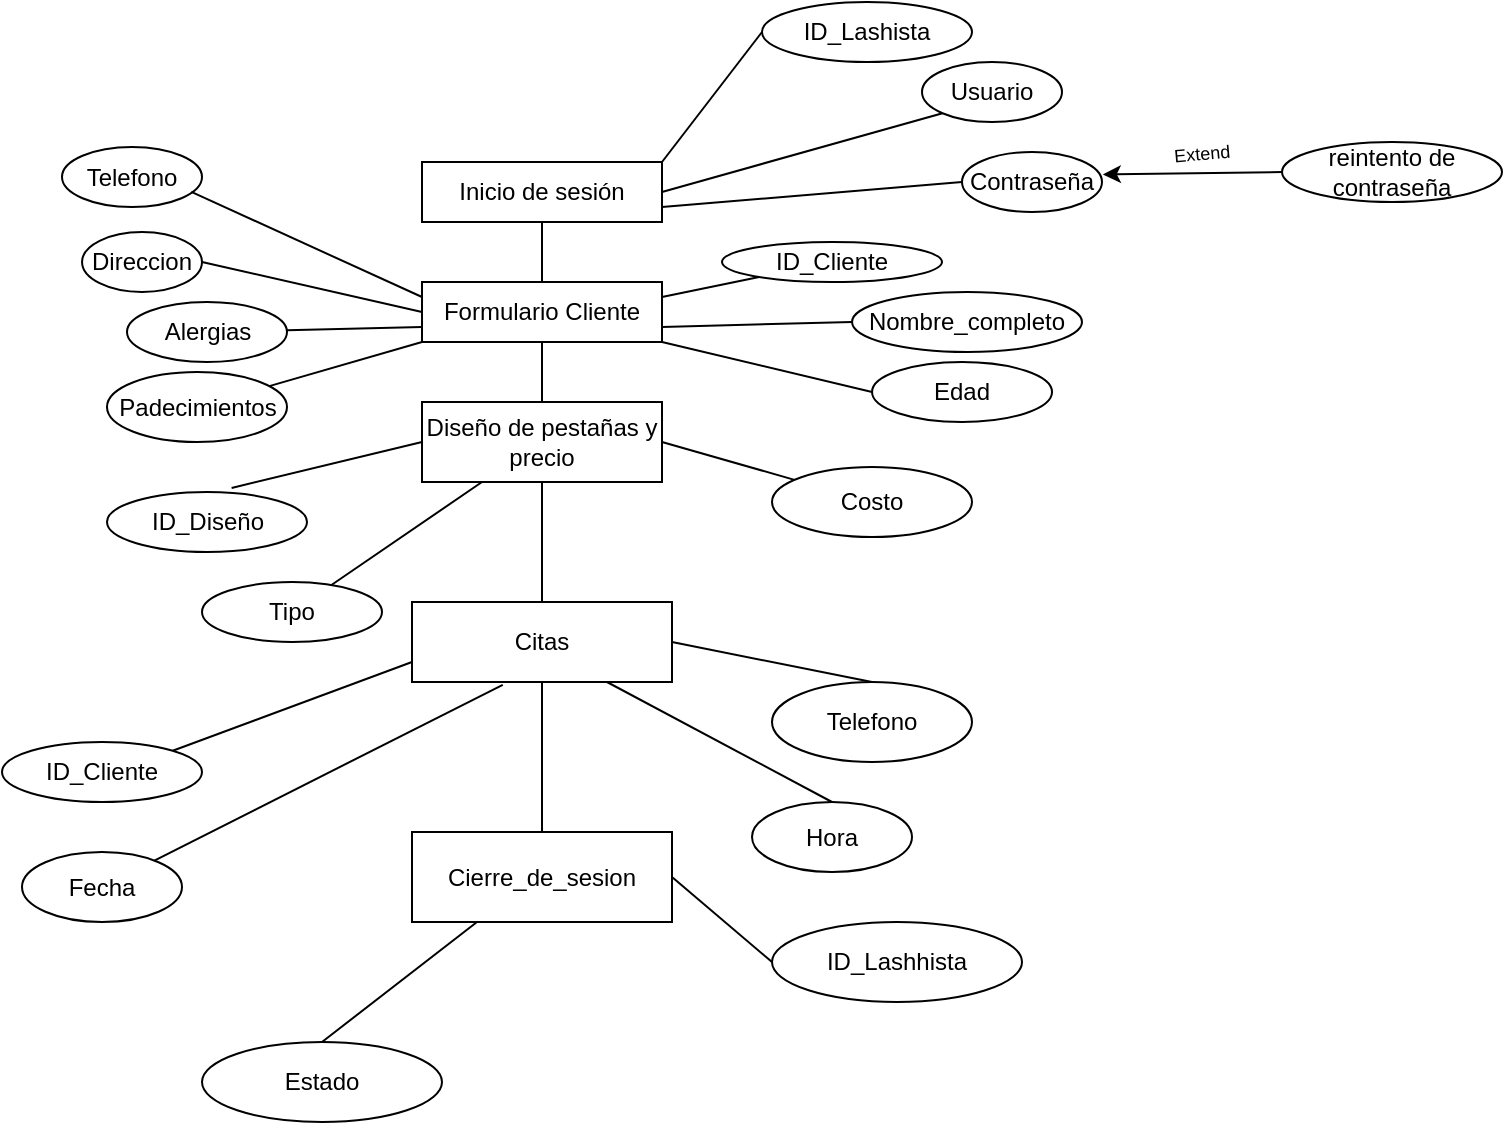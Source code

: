 <mxfile version="24.4.0" type="google">
  <diagram name="Page-1" id="ylj5hwpVgLErkXvnG4pp">
    <mxGraphModel grid="1" page="1" gridSize="10" guides="1" tooltips="1" connect="1" arrows="1" fold="1" pageScale="1" pageWidth="850" pageHeight="1100" math="0" shadow="0">
      <root>
        <mxCell id="0" />
        <mxCell id="1" parent="0" />
        <mxCell id="eLQsRvn9i9R8ugrclSOC-23" value="Inicio de sesión" style="rounded=0;whiteSpace=wrap;html=1;" vertex="1" parent="1">
          <mxGeometry x="340" y="150" width="120" height="30" as="geometry" />
        </mxCell>
        <mxCell id="eLQsRvn9i9R8ugrclSOC-27" value="" style="endArrow=none;html=1;rounded=0;entryX=1;entryY=0.75;entryDx=0;entryDy=0;exitX=0;exitY=0.5;exitDx=0;exitDy=0;" edge="1" parent="1" source="eLQsRvn9i9R8ugrclSOC-28" target="eLQsRvn9i9R8ugrclSOC-23">
          <mxGeometry width="50" height="50" relative="1" as="geometry">
            <mxPoint x="580" y="170" as="sourcePoint" />
            <mxPoint x="450" y="170" as="targetPoint" />
            <Array as="points" />
          </mxGeometry>
        </mxCell>
        <mxCell id="eLQsRvn9i9R8ugrclSOC-28" value="Contraseña" style="ellipse;whiteSpace=wrap;html=1;" vertex="1" parent="1">
          <mxGeometry x="610" y="145" width="70" height="30" as="geometry" />
        </mxCell>
        <mxCell id="eLQsRvn9i9R8ugrclSOC-30" value="reintento de contraseña" style="ellipse;whiteSpace=wrap;html=1;" vertex="1" parent="1">
          <mxGeometry x="770" y="140" width="110" height="30" as="geometry" />
        </mxCell>
        <mxCell id="eLQsRvn9i9R8ugrclSOC-31" value="&lt;font style=&quot;font-size: 9px;&quot;&gt;Extend&lt;/font&gt;" style="text;html=1;align=center;verticalAlign=middle;whiteSpace=wrap;rounded=0;rotation=-5;" vertex="1" parent="1">
          <mxGeometry x="700" y="130" width="60" height="30" as="geometry" />
        </mxCell>
        <mxCell id="eLQsRvn9i9R8ugrclSOC-32" value="" style="endArrow=classic;html=1;rounded=0;exitX=0;exitY=0.5;exitDx=0;exitDy=0;entryX=1.006;entryY=0.373;entryDx=0;entryDy=0;entryPerimeter=0;" edge="1" parent="1" source="eLQsRvn9i9R8ugrclSOC-30" target="eLQsRvn9i9R8ugrclSOC-28">
          <mxGeometry width="50" height="50" relative="1" as="geometry">
            <mxPoint x="700" y="160" as="sourcePoint" />
            <mxPoint x="500" y="170" as="targetPoint" />
          </mxGeometry>
        </mxCell>
        <mxCell id="eLQsRvn9i9R8ugrclSOC-33" value="" style="endArrow=none;html=1;rounded=0;entryX=0.5;entryY=1;entryDx=0;entryDy=0;" edge="1" parent="1" target="eLQsRvn9i9R8ugrclSOC-23">
          <mxGeometry width="50" height="50" relative="1" as="geometry">
            <mxPoint x="400" y="210" as="sourcePoint" />
            <mxPoint x="500" y="170" as="targetPoint" />
          </mxGeometry>
        </mxCell>
        <mxCell id="eLQsRvn9i9R8ugrclSOC-35" value="Formulario Cliente" style="rounded=0;whiteSpace=wrap;html=1;" vertex="1" parent="1">
          <mxGeometry x="340" y="210" width="120" height="30" as="geometry" />
        </mxCell>
        <mxCell id="eLQsRvn9i9R8ugrclSOC-36" value="" style="endArrow=none;html=1;rounded=0;exitX=1;exitY=0.25;exitDx=0;exitDy=0;" edge="1" parent="1" source="eLQsRvn9i9R8ugrclSOC-35" target="eLQsRvn9i9R8ugrclSOC-37">
          <mxGeometry width="50" height="50" relative="1" as="geometry">
            <mxPoint x="450" y="220" as="sourcePoint" />
            <mxPoint x="510" y="210" as="targetPoint" />
          </mxGeometry>
        </mxCell>
        <mxCell id="eLQsRvn9i9R8ugrclSOC-37" value="ID_Cliente" style="ellipse;whiteSpace=wrap;html=1;" vertex="1" parent="1">
          <mxGeometry x="490" y="190" width="110" height="20" as="geometry" />
        </mxCell>
        <mxCell id="eLQsRvn9i9R8ugrclSOC-41" value="" style="endArrow=none;html=1;rounded=0;exitX=1;exitY=0.75;exitDx=0;exitDy=0;entryX=0;entryY=0.5;entryDx=0;entryDy=0;" edge="1" parent="1" source="eLQsRvn9i9R8ugrclSOC-35" target="eLQsRvn9i9R8ugrclSOC-49">
          <mxGeometry width="50" height="50" relative="1" as="geometry">
            <mxPoint x="560" y="280" as="sourcePoint" />
            <mxPoint x="611.84" y="220.95" as="targetPoint" />
          </mxGeometry>
        </mxCell>
        <mxCell id="eLQsRvn9i9R8ugrclSOC-48" value="Direccion" style="ellipse;whiteSpace=wrap;html=1;" vertex="1" parent="1">
          <mxGeometry x="170.02" y="185" width="59.98" height="30" as="geometry" />
        </mxCell>
        <mxCell id="eLQsRvn9i9R8ugrclSOC-49" value="Nombre_completo" style="ellipse;whiteSpace=wrap;html=1;" vertex="1" parent="1">
          <mxGeometry x="555.02" y="215" width="114.98" height="30" as="geometry" />
        </mxCell>
        <mxCell id="eLQsRvn9i9R8ugrclSOC-53" value="" style="endArrow=none;html=1;rounded=0;entryX=0.5;entryY=1;entryDx=0;entryDy=0;" edge="1" parent="1" target="eLQsRvn9i9R8ugrclSOC-35">
          <mxGeometry width="50" height="50" relative="1" as="geometry">
            <mxPoint x="400" y="270" as="sourcePoint" />
            <mxPoint x="500" y="300" as="targetPoint" />
          </mxGeometry>
        </mxCell>
        <mxCell id="eLQsRvn9i9R8ugrclSOC-55" value="" style="endArrow=none;html=1;rounded=0;entryX=0;entryY=1;entryDx=0;entryDy=0;" edge="1" parent="1" target="eLQsRvn9i9R8ugrclSOC-35" source="eLQsRvn9i9R8ugrclSOC-70">
          <mxGeometry width="50" height="50" relative="1" as="geometry">
            <mxPoint x="272.379" y="312.567" as="sourcePoint" />
            <mxPoint x="500" y="180" as="targetPoint" />
          </mxGeometry>
        </mxCell>
        <mxCell id="eLQsRvn9i9R8ugrclSOC-59" value="" style="endArrow=none;html=1;rounded=0;entryX=0;entryY=0.5;entryDx=0;entryDy=0;exitX=1;exitY=0.5;exitDx=0;exitDy=0;" edge="1" parent="1" source="eLQsRvn9i9R8ugrclSOC-48" target="eLQsRvn9i9R8ugrclSOC-35">
          <mxGeometry width="50" height="50" relative="1" as="geometry">
            <mxPoint x="240" y="220" as="sourcePoint" />
            <mxPoint x="330.02" y="215" as="targetPoint" />
            <Array as="points" />
          </mxGeometry>
        </mxCell>
        <mxCell id="eLQsRvn9i9R8ugrclSOC-60" value="Alergias" style="ellipse;whiteSpace=wrap;html=1;" vertex="1" parent="1">
          <mxGeometry x="192.5" y="220" width="80" height="30" as="geometry" />
        </mxCell>
        <mxCell id="eLQsRvn9i9R8ugrclSOC-61" value="" style="endArrow=none;html=1;rounded=0;entryX=0;entryY=0.75;entryDx=0;entryDy=0;" edge="1" parent="1" source="eLQsRvn9i9R8ugrclSOC-60" target="eLQsRvn9i9R8ugrclSOC-35">
          <mxGeometry width="50" height="50" relative="1" as="geometry">
            <mxPoint x="290" y="330" as="sourcePoint" />
            <mxPoint x="340" y="280" as="targetPoint" />
          </mxGeometry>
        </mxCell>
        <mxCell id="eLQsRvn9i9R8ugrclSOC-62" value="Telefono" style="ellipse;whiteSpace=wrap;html=1;" vertex="1" parent="1">
          <mxGeometry x="160" y="142.5" width="70" height="30" as="geometry" />
        </mxCell>
        <mxCell id="eLQsRvn9i9R8ugrclSOC-63" value="" style="endArrow=none;html=1;rounded=0;exitX=0;exitY=0.25;exitDx=0;exitDy=0;entryX=0.924;entryY=0.749;entryDx=0;entryDy=0;entryPerimeter=0;" edge="1" parent="1" source="eLQsRvn9i9R8ugrclSOC-35" target="eLQsRvn9i9R8ugrclSOC-62">
          <mxGeometry width="50" height="50" relative="1" as="geometry">
            <mxPoint x="160" y="260" as="sourcePoint" />
            <mxPoint x="210" y="210" as="targetPoint" />
          </mxGeometry>
        </mxCell>
        <mxCell id="eLQsRvn9i9R8ugrclSOC-70" value="Padecimientos" style="ellipse;whiteSpace=wrap;html=1;" vertex="1" parent="1">
          <mxGeometry x="182.5" y="255" width="90" height="35" as="geometry" />
        </mxCell>
        <mxCell id="eLQsRvn9i9R8ugrclSOC-82" value="Diseño de pestañas y precio" style="rounded=0;whiteSpace=wrap;html=1;" vertex="1" parent="1">
          <mxGeometry x="340" y="270" width="120" height="40" as="geometry" />
        </mxCell>
        <mxCell id="eLQsRvn9i9R8ugrclSOC-88" value="" style="endArrow=none;html=1;rounded=0;exitX=1;exitY=0.5;exitDx=0;exitDy=0;" edge="1" parent="1" target="eLQsRvn9i9R8ugrclSOC-89" source="eLQsRvn9i9R8ugrclSOC-82">
          <mxGeometry width="50" height="50" relative="1" as="geometry">
            <mxPoint x="350" y="370" as="sourcePoint" />
            <mxPoint x="590" y="310" as="targetPoint" />
            <Array as="points" />
          </mxGeometry>
        </mxCell>
        <mxCell id="eLQsRvn9i9R8ugrclSOC-89" value="Costo" style="ellipse;whiteSpace=wrap;html=1;" vertex="1" parent="1">
          <mxGeometry x="515" y="302.5" width="100" height="35" as="geometry" />
        </mxCell>
        <mxCell id="eLQsRvn9i9R8ugrclSOC-90" value="" style="endArrow=none;html=1;rounded=0;entryX=0;entryY=0.5;entryDx=0;entryDy=0;exitX=0.623;exitY=-0.067;exitDx=0;exitDy=0;exitPerimeter=0;" edge="1" parent="1" target="eLQsRvn9i9R8ugrclSOC-82" source="eLQsRvn9i9R8ugrclSOC-91">
          <mxGeometry width="50" height="50" relative="1" as="geometry">
            <mxPoint x="160" y="380" as="sourcePoint" />
            <mxPoint x="340" y="340" as="targetPoint" />
          </mxGeometry>
        </mxCell>
        <mxCell id="eLQsRvn9i9R8ugrclSOC-91" value="ID_Diseño" style="ellipse;whiteSpace=wrap;html=1;" vertex="1" parent="1">
          <mxGeometry x="182.5" y="315" width="100" height="30" as="geometry" />
        </mxCell>
        <mxCell id="eLQsRvn9i9R8ugrclSOC-92" value="Tipo" style="ellipse;whiteSpace=wrap;html=1;" vertex="1" parent="1">
          <mxGeometry x="230" y="360" width="90" height="30" as="geometry" />
        </mxCell>
        <mxCell id="eLQsRvn9i9R8ugrclSOC-93" value="" style="endArrow=none;html=1;rounded=0;entryX=0.25;entryY=1;entryDx=0;entryDy=0;" edge="1" parent="1" source="eLQsRvn9i9R8ugrclSOC-92" target="eLQsRvn9i9R8ugrclSOC-82">
          <mxGeometry width="50" height="50" relative="1" as="geometry">
            <mxPoint x="580" y="420" as="sourcePoint" />
            <mxPoint x="630" y="370" as="targetPoint" />
          </mxGeometry>
        </mxCell>
        <mxCell id="eLQsRvn9i9R8ugrclSOC-95" value="Citas" style="rounded=0;whiteSpace=wrap;html=1;" vertex="1" parent="1">
          <mxGeometry x="335" y="370" width="130" height="40" as="geometry" />
        </mxCell>
        <mxCell id="eLQsRvn9i9R8ugrclSOC-98" value="" style="endArrow=none;html=1;rounded=0;entryX=0.5;entryY=0;entryDx=0;entryDy=0;exitX=1;exitY=0.5;exitDx=0;exitDy=0;" edge="1" parent="1" source="eLQsRvn9i9R8ugrclSOC-95" target="eLQsRvn9i9R8ugrclSOC-99">
          <mxGeometry width="50" height="50" relative="1" as="geometry">
            <mxPoint x="800" y="320" as="sourcePoint" />
            <mxPoint x="930" y="320" as="targetPoint" />
            <Array as="points" />
          </mxGeometry>
        </mxCell>
        <mxCell id="eLQsRvn9i9R8ugrclSOC-99" value="Telefono" style="ellipse;whiteSpace=wrap;html=1;" vertex="1" parent="1">
          <mxGeometry x="515" y="410" width="100" height="40" as="geometry" />
        </mxCell>
        <mxCell id="eLQsRvn9i9R8ugrclSOC-101" value="" style="endArrow=none;html=1;rounded=0;exitX=0.5;exitY=0;exitDx=0;exitDy=0;entryX=0.75;entryY=1;entryDx=0;entryDy=0;" edge="1" parent="1" source="eLQsRvn9i9R8ugrclSOC-103" target="eLQsRvn9i9R8ugrclSOC-95">
          <mxGeometry width="50" height="50" relative="1" as="geometry">
            <mxPoint x="900" y="350" as="sourcePoint" />
            <mxPoint x="800" y="325" as="targetPoint" />
          </mxGeometry>
        </mxCell>
        <mxCell id="eLQsRvn9i9R8ugrclSOC-103" value="Hora" style="ellipse;whiteSpace=wrap;html=1;" vertex="1" parent="1">
          <mxGeometry x="505" y="470" width="80" height="35" as="geometry" />
        </mxCell>
        <mxCell id="eLQsRvn9i9R8ugrclSOC-104" value="Fecha" style="ellipse;whiteSpace=wrap;html=1;" vertex="1" parent="1">
          <mxGeometry x="140" y="495" width="80" height="35" as="geometry" />
        </mxCell>
        <mxCell id="eLQsRvn9i9R8ugrclSOC-105" value="" style="endArrow=none;html=1;rounded=0;entryX=0.349;entryY=1.035;entryDx=0;entryDy=0;entryPerimeter=0;" edge="1" parent="1" source="eLQsRvn9i9R8ugrclSOC-104" target="eLQsRvn9i9R8ugrclSOC-95">
          <mxGeometry width="50" height="50" relative="1" as="geometry">
            <mxPoint x="700" y="390" as="sourcePoint" />
            <mxPoint x="750" y="340" as="targetPoint" />
          </mxGeometry>
        </mxCell>
        <mxCell id="eLQsRvn9i9R8ugrclSOC-110" value="" style="endArrow=none;html=1;rounded=0;exitX=0.5;exitY=1;exitDx=0;exitDy=0;" edge="1" parent="1" source="eLQsRvn9i9R8ugrclSOC-82" target="eLQsRvn9i9R8ugrclSOC-95">
          <mxGeometry width="50" height="50" relative="1" as="geometry">
            <mxPoint x="757" y="260" as="sourcePoint" />
            <mxPoint x="400" y="370" as="targetPoint" />
            <Array as="points">
              <mxPoint x="400" y="340" />
            </Array>
          </mxGeometry>
        </mxCell>
        <mxCell id="eLQsRvn9i9R8ugrclSOC-122" value="" style="endArrow=none;html=1;rounded=0;exitX=1;exitY=0.5;exitDx=0;exitDy=0;entryX=0;entryY=0.5;entryDx=0;entryDy=0;" edge="1" parent="1" source="eLQsRvn9i9R8ugrclSOC-131" target="eLQsRvn9i9R8ugrclSOC-129">
          <mxGeometry width="50" height="50" relative="1" as="geometry">
            <mxPoint x="1150" y="142.5" as="sourcePoint" />
            <mxPoint x="1260" y="110" as="targetPoint" />
          </mxGeometry>
        </mxCell>
        <mxCell id="eLQsRvn9i9R8ugrclSOC-129" value="ID_Lashhista" style="ellipse;whiteSpace=wrap;html=1;" vertex="1" parent="1">
          <mxGeometry x="515" y="530" width="125" height="40" as="geometry" />
        </mxCell>
        <mxCell id="eLQsRvn9i9R8ugrclSOC-131" value="Cierre_de_sesion" style="rounded=0;whiteSpace=wrap;html=1;" vertex="1" parent="1">
          <mxGeometry x="335" y="485" width="130" height="45" as="geometry" />
        </mxCell>
        <mxCell id="eLQsRvn9i9R8ugrclSOC-143" value="" style="endArrow=none;html=1;rounded=0;entryX=1;entryY=0;entryDx=0;entryDy=0;exitX=0;exitY=0.5;exitDx=0;exitDy=0;" edge="1" parent="1" source="eLQsRvn9i9R8ugrclSOC-144" target="eLQsRvn9i9R8ugrclSOC-23">
          <mxGeometry width="50" height="50" relative="1" as="geometry">
            <mxPoint x="500" y="200" as="sourcePoint" />
            <mxPoint x="450" y="215" as="targetPoint" />
            <Array as="points" />
          </mxGeometry>
        </mxCell>
        <mxCell id="eLQsRvn9i9R8ugrclSOC-144" value="ID_Lashista" style="ellipse;whiteSpace=wrap;html=1;" vertex="1" parent="1">
          <mxGeometry x="510" y="70" width="105" height="30" as="geometry" />
        </mxCell>
        <mxCell id="eLQsRvn9i9R8ugrclSOC-148" value="Edad" style="ellipse;whiteSpace=wrap;html=1;" vertex="1" parent="1">
          <mxGeometry x="565.02" y="250" width="90" height="30" as="geometry" />
        </mxCell>
        <mxCell id="eLQsRvn9i9R8ugrclSOC-149" value="" style="endArrow=none;html=1;rounded=0;entryX=1;entryY=1;entryDx=0;entryDy=0;exitX=0;exitY=0.5;exitDx=0;exitDy=0;" edge="1" parent="1" source="eLQsRvn9i9R8ugrclSOC-148" target="eLQsRvn9i9R8ugrclSOC-35">
          <mxGeometry width="50" height="50" relative="1" as="geometry">
            <mxPoint x="570" y="280" as="sourcePoint" />
            <mxPoint x="340" y="115" as="targetPoint" />
          </mxGeometry>
        </mxCell>
        <mxCell id="eLQsRvn9i9R8ugrclSOC-163" value="" style="endArrow=none;html=1;rounded=0;entryX=0;entryY=0.75;entryDx=0;entryDy=0;exitX=1;exitY=0;exitDx=0;exitDy=0;" edge="1" parent="1" target="eLQsRvn9i9R8ugrclSOC-95" source="eLQsRvn9i9R8ugrclSOC-164">
          <mxGeometry width="50" height="50" relative="1" as="geometry">
            <mxPoint x="620" y="370" as="sourcePoint" />
            <mxPoint x="800" y="340" as="targetPoint" />
          </mxGeometry>
        </mxCell>
        <mxCell id="eLQsRvn9i9R8ugrclSOC-164" value="ID_Cliente" style="ellipse;whiteSpace=wrap;html=1;" vertex="1" parent="1">
          <mxGeometry x="130" y="440" width="100" height="30" as="geometry" />
        </mxCell>
        <mxCell id="eLQsRvn9i9R8ugrclSOC-173" value="Estado" style="ellipse;whiteSpace=wrap;html=1;" vertex="1" parent="1">
          <mxGeometry x="230" y="590" width="120" height="40" as="geometry" />
        </mxCell>
        <mxCell id="eLQsRvn9i9R8ugrclSOC-174" value="" style="endArrow=none;html=1;rounded=0;exitX=0.25;exitY=1;exitDx=0;exitDy=0;entryX=0.5;entryY=0;entryDx=0;entryDy=0;" edge="1" parent="1" source="eLQsRvn9i9R8ugrclSOC-131" target="eLQsRvn9i9R8ugrclSOC-173">
          <mxGeometry width="50" height="50" relative="1" as="geometry">
            <mxPoint x="1148.05" y="159.15" as="sourcePoint" />
            <mxPoint x="1385" y="115.44" as="targetPoint" />
          </mxGeometry>
        </mxCell>
        <mxCell id="F4zPxPbh_BIEDQvp4IwT-1" value="Usuario" style="ellipse;whiteSpace=wrap;html=1;" vertex="1" parent="1">
          <mxGeometry x="590" y="100" width="70" height="30" as="geometry" />
        </mxCell>
        <mxCell id="F4zPxPbh_BIEDQvp4IwT-2" value="" style="endArrow=none;html=1;rounded=0;entryX=1;entryY=0.5;entryDx=0;entryDy=0;exitX=0;exitY=1;exitDx=0;exitDy=0;" edge="1" parent="1" source="F4zPxPbh_BIEDQvp4IwT-1" target="eLQsRvn9i9R8ugrclSOC-23">
          <mxGeometry width="50" height="50" relative="1" as="geometry">
            <mxPoint x="520" y="95" as="sourcePoint" />
            <mxPoint x="470" y="160" as="targetPoint" />
            <Array as="points" />
          </mxGeometry>
        </mxCell>
        <mxCell id="F4zPxPbh_BIEDQvp4IwT-13" value="" style="endArrow=none;html=1;rounded=0;entryX=0.5;entryY=1;entryDx=0;entryDy=0;exitX=0.5;exitY=0;exitDx=0;exitDy=0;" edge="1" parent="1" source="eLQsRvn9i9R8ugrclSOC-131" target="eLQsRvn9i9R8ugrclSOC-95">
          <mxGeometry width="50" height="50" relative="1" as="geometry">
            <mxPoint x="410" y="620" as="sourcePoint" />
            <mxPoint x="410" y="410" as="targetPoint" />
          </mxGeometry>
        </mxCell>
      </root>
    </mxGraphModel>
  </diagram>
</mxfile>
